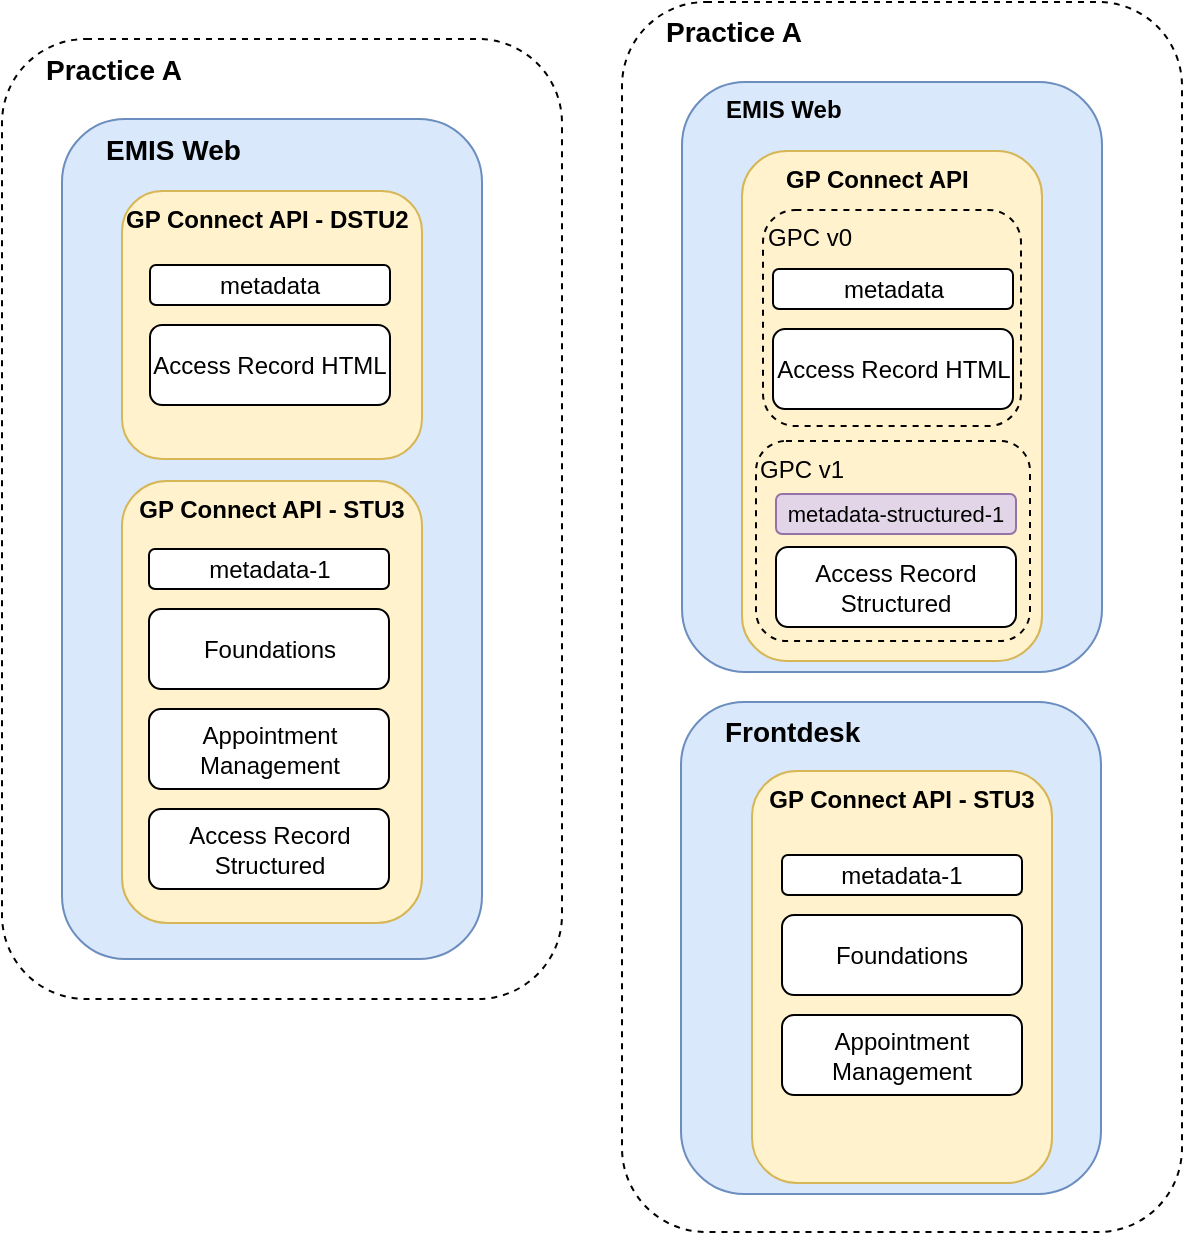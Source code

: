 <mxfile version="12.5.3" type="device"><diagram id="y_eKOOxDMUq_jke19Y-J" name="Page-1"><mxGraphModel dx="1106" dy="1003" grid="1" gridSize="10" guides="1" tooltips="1" connect="1" arrows="1" fold="1" page="1" pageScale="1" pageWidth="1169" pageHeight="827" math="0" shadow="0"><root><mxCell id="0"/><mxCell id="1" parent="0"/><mxCell id="owRtYGaeuAYblcxX1jNU-1" value="&lt;b&gt;&amp;nbsp; &amp;nbsp; &amp;nbsp; &lt;font style=&quot;font-size: 14px&quot;&gt;Practice A&lt;/font&gt;&lt;/b&gt;" style="rounded=1;whiteSpace=wrap;html=1;dashed=1;verticalAlign=top;align=left;" vertex="1" parent="1"><mxGeometry x="860" y="80" width="280" height="615" as="geometry"/></mxCell><mxCell id="owRtYGaeuAYblcxX1jNU-2" value="&lt;b&gt;&amp;nbsp; &amp;nbsp; &amp;nbsp; EMIS Web&lt;/b&gt;" style="rounded=1;whiteSpace=wrap;html=1;verticalAlign=top;align=left;fillColor=#dae8fc;strokeColor=#6c8ebf;" vertex="1" parent="1"><mxGeometry x="890" y="120" width="210" height="295" as="geometry"/></mxCell><mxCell id="owRtYGaeuAYblcxX1jNU-3" value="&lt;b&gt;&lt;font style=&quot;font-size: 14px&quot;&gt;&amp;nbsp; &amp;nbsp; &amp;nbsp;Frontdesk&lt;/font&gt;&lt;/b&gt;" style="rounded=1;whiteSpace=wrap;html=1;verticalAlign=top;align=left;fillColor=#dae8fc;strokeColor=#6c8ebf;" vertex="1" parent="1"><mxGeometry x="889.5" y="430" width="210" height="246" as="geometry"/></mxCell><mxCell id="owRtYGaeuAYblcxX1jNU-4" value="" style="group" vertex="1" connectable="0" parent="1"><mxGeometry x="920" y="154.5" width="150" height="255" as="geometry"/></mxCell><mxCell id="owRtYGaeuAYblcxX1jNU-5" value="&lt;b&gt;&amp;nbsp; &amp;nbsp; &amp;nbsp; GP Connect API&lt;/b&gt;" style="rounded=1;whiteSpace=wrap;html=1;verticalAlign=top;align=left;fillColor=#fff2cc;strokeColor=#d6b656;" vertex="1" parent="owRtYGaeuAYblcxX1jNU-4"><mxGeometry width="150" height="255" as="geometry"/></mxCell><mxCell id="owRtYGaeuAYblcxX1jNU-6" value="&lt;font style=&quot;font-size: 11px&quot;&gt;metadata-structured-1&lt;/font&gt;" style="rounded=1;whiteSpace=wrap;html=1;align=center;fillColor=#e1d5e7;strokeColor=#9673a6;" vertex="1" parent="owRtYGaeuAYblcxX1jNU-4"><mxGeometry x="17" y="171.5" width="120" height="20" as="geometry"/></mxCell><mxCell id="owRtYGaeuAYblcxX1jNU-7" value="Access Record Structured" style="rounded=1;whiteSpace=wrap;html=1;align=center;" vertex="1" parent="owRtYGaeuAYblcxX1jNU-4"><mxGeometry x="17" y="198" width="120" height="40" as="geometry"/></mxCell><mxCell id="owRtYGaeuAYblcxX1jNU-8" value="GPC v0" style="rounded=1;whiteSpace=wrap;html=1;fillColor=none;align=left;dashed=1;verticalAlign=top;" vertex="1" parent="owRtYGaeuAYblcxX1jNU-4"><mxGeometry x="10.5" y="29.5" width="129" height="108" as="geometry"/></mxCell><mxCell id="owRtYGaeuAYblcxX1jNU-9" value="metadata" style="rounded=1;whiteSpace=wrap;html=1;align=center;" vertex="1" parent="owRtYGaeuAYblcxX1jNU-4"><mxGeometry x="15.5" y="59" width="120" height="20" as="geometry"/></mxCell><mxCell id="owRtYGaeuAYblcxX1jNU-10" value="Access Record HTML" style="rounded=1;whiteSpace=wrap;html=1;align=center;" vertex="1" parent="owRtYGaeuAYblcxX1jNU-4"><mxGeometry x="15.5" y="89" width="120" height="40" as="geometry"/></mxCell><mxCell id="owRtYGaeuAYblcxX1jNU-11" value="GPC v1" style="rounded=1;whiteSpace=wrap;html=1;fillColor=none;align=left;dashed=1;verticalAlign=top;" vertex="1" parent="owRtYGaeuAYblcxX1jNU-4"><mxGeometry x="7" y="145" width="137" height="100" as="geometry"/></mxCell><mxCell id="owRtYGaeuAYblcxX1jNU-12" value="&lt;b&gt;&amp;nbsp; &amp;nbsp; &amp;nbsp; &lt;font style=&quot;font-size: 14px&quot;&gt;Practice A&lt;/font&gt;&lt;/b&gt;" style="rounded=1;whiteSpace=wrap;html=1;dashed=1;verticalAlign=top;align=left;" vertex="1" parent="1"><mxGeometry x="550" y="98.5" width="280" height="480" as="geometry"/></mxCell><mxCell id="owRtYGaeuAYblcxX1jNU-13" value="&lt;b&gt;&amp;nbsp; &amp;nbsp; &amp;nbsp; &lt;font style=&quot;font-size: 14px&quot;&gt;EMIS Web&lt;/font&gt;&lt;/b&gt;" style="rounded=1;whiteSpace=wrap;html=1;verticalAlign=top;align=left;fillColor=#dae8fc;strokeColor=#6c8ebf;" vertex="1" parent="1"><mxGeometry x="580" y="138.5" width="210" height="420" as="geometry"/></mxCell><mxCell id="owRtYGaeuAYblcxX1jNU-14" value="&lt;b&gt;&amp;nbsp; GP Connect API - STU3&lt;/b&gt;" style="rounded=1;whiteSpace=wrap;html=1;verticalAlign=top;align=left;fillColor=#fff2cc;strokeColor=#d6b656;" vertex="1" parent="1"><mxGeometry x="610" y="319.5" width="150" height="221" as="geometry"/></mxCell><mxCell id="owRtYGaeuAYblcxX1jNU-15" value="&lt;b&gt;GP Connect API - DSTU2&lt;/b&gt;" style="rounded=1;whiteSpace=wrap;html=1;verticalAlign=top;align=left;fillColor=#fff2cc;strokeColor=#d6b656;" vertex="1" parent="1"><mxGeometry x="610" y="174.5" width="150" height="134" as="geometry"/></mxCell><mxCell id="owRtYGaeuAYblcxX1jNU-16" value="metadata" style="rounded=1;whiteSpace=wrap;html=1;align=center;" vertex="1" parent="1"><mxGeometry x="624" y="211.5" width="120" height="20" as="geometry"/></mxCell><mxCell id="owRtYGaeuAYblcxX1jNU-17" value="metadata-1" style="rounded=1;whiteSpace=wrap;html=1;align=center;" vertex="1" parent="1"><mxGeometry x="623.5" y="353.5" width="120" height="20" as="geometry"/></mxCell><mxCell id="owRtYGaeuAYblcxX1jNU-18" value="Appointment Management" style="rounded=1;whiteSpace=wrap;html=1;align=center;" vertex="1" parent="1"><mxGeometry x="623.5" y="433.5" width="120" height="40" as="geometry"/></mxCell><mxCell id="owRtYGaeuAYblcxX1jNU-19" value="Foundations" style="rounded=1;whiteSpace=wrap;html=1;align=center;" vertex="1" parent="1"><mxGeometry x="623.5" y="383.5" width="120" height="40" as="geometry"/></mxCell><mxCell id="owRtYGaeuAYblcxX1jNU-20" value="Access Record HTML" style="rounded=1;whiteSpace=wrap;html=1;align=center;" vertex="1" parent="1"><mxGeometry x="624" y="241.5" width="120" height="40" as="geometry"/></mxCell><mxCell id="owRtYGaeuAYblcxX1jNU-21" value="Access Record Structured" style="rounded=1;whiteSpace=wrap;html=1;align=center;" vertex="1" parent="1"><mxGeometry x="623.5" y="483.5" width="120" height="40" as="geometry"/></mxCell><mxCell id="owRtYGaeuAYblcxX1jNU-22" value="&lt;b&gt;&amp;nbsp; GP Connect API - STU3&lt;/b&gt;" style="rounded=1;whiteSpace=wrap;html=1;verticalAlign=top;align=left;fillColor=#fff2cc;strokeColor=#d6b656;" vertex="1" parent="1"><mxGeometry x="925" y="464.5" width="150" height="206" as="geometry"/></mxCell><mxCell id="owRtYGaeuAYblcxX1jNU-23" value="metadata-1" style="rounded=1;whiteSpace=wrap;html=1;align=center;" vertex="1" parent="1"><mxGeometry x="940" y="506.5" width="120" height="20" as="geometry"/></mxCell><mxCell id="owRtYGaeuAYblcxX1jNU-24" value="Appointment Management" style="rounded=1;whiteSpace=wrap;html=1;align=center;" vertex="1" parent="1"><mxGeometry x="940" y="586.5" width="120" height="40" as="geometry"/></mxCell><mxCell id="owRtYGaeuAYblcxX1jNU-25" value="Foundations" style="rounded=1;whiteSpace=wrap;html=1;align=center;" vertex="1" parent="1"><mxGeometry x="940" y="536.5" width="120" height="40" as="geometry"/></mxCell></root></mxGraphModel></diagram></mxfile>